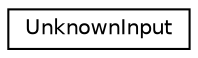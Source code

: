 digraph "Graphical Class Hierarchy"
{
 // LATEX_PDF_SIZE
  edge [fontname="Helvetica",fontsize="10",labelfontname="Helvetica",labelfontsize="10"];
  node [fontname="Helvetica",fontsize="10",shape=record];
  rankdir="LR";
  Node0 [label="UnknownInput",height=0.2,width=0.4,color="black", fillcolor="white", style="filled",URL="$class_unknown_input.html",tooltip=" "];
}
